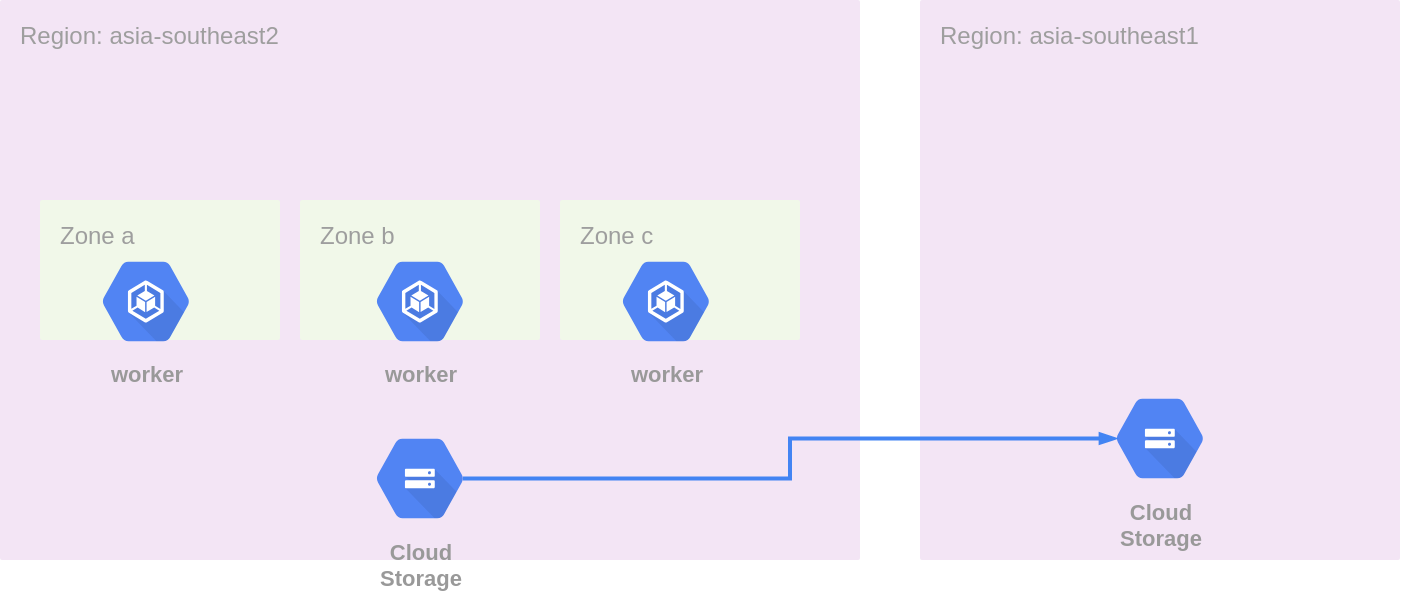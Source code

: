 <mxfile version="13.9.9" type="device" pages="2"><diagram id="hRCpsIo4QSS73Wnuq2XK" name="Page-1"><mxGraphModel dx="1106" dy="865" grid="1" gridSize="10" guides="1" tooltips="1" connect="1" arrows="1" fold="1" page="1" pageScale="1" pageWidth="1169" pageHeight="827" math="0" shadow="0"><root><mxCell id="0"/><mxCell id="1" parent="0"/><mxCell id="tXRjDYlIMDgl68MvsBz--1" value="Region: asia-southeast2" style="points=[[0,0,0],[0.25,0,0],[0.5,0,0],[0.75,0,0],[1,0,0],[1,0.25,0],[1,0.5,0],[1,0.75,0],[1,1,0],[0.75,1,0],[0.5,1,0],[0.25,1,0],[0,1,0],[0,0.75,0],[0,0.5,0],[0,0.25,0]];rounded=1;absoluteArcSize=1;arcSize=2;html=1;strokeColor=none;gradientColor=none;shadow=0;dashed=0;fontSize=12;fontColor=#9E9E9E;align=left;verticalAlign=top;spacing=10;spacingTop=-4;fillColor=#F3E5F5;" parent="1" vertex="1"><mxGeometry x="130" y="90" width="430" height="280" as="geometry"/></mxCell><mxCell id="tXRjDYlIMDgl68MvsBz--2" value="Zone a" style="points=[[0,0,0],[0.25,0,0],[0.5,0,0],[0.75,0,0],[1,0,0],[1,0.25,0],[1,0.5,0],[1,0.75,0],[1,1,0],[0.75,1,0],[0.5,1,0],[0.25,1,0],[0,1,0],[0,0.75,0],[0,0.5,0],[0,0.25,0]];rounded=1;absoluteArcSize=1;arcSize=2;html=1;strokeColor=none;gradientColor=none;shadow=0;dashed=0;fontSize=12;fontColor=#9E9E9E;align=left;verticalAlign=top;spacing=10;spacingTop=-4;fillColor=#F1F8E9;" parent="1" vertex="1"><mxGeometry x="150" y="190" width="120" height="70" as="geometry"/></mxCell><mxCell id="tXRjDYlIMDgl68MvsBz--3" value="Zone b" style="points=[[0,0,0],[0.25,0,0],[0.5,0,0],[0.75,0,0],[1,0,0],[1,0.25,0],[1,0.5,0],[1,0.75,0],[1,1,0],[0.75,1,0],[0.5,1,0],[0.25,1,0],[0,1,0],[0,0.75,0],[0,0.5,0],[0,0.25,0]];rounded=1;absoluteArcSize=1;arcSize=2;html=1;strokeColor=none;gradientColor=none;shadow=0;dashed=0;fontSize=12;fontColor=#9E9E9E;align=left;verticalAlign=top;spacing=10;spacingTop=-4;fillColor=#F1F8E9;" parent="1" vertex="1"><mxGeometry x="280" y="190" width="120" height="70" as="geometry"/></mxCell><mxCell id="tXRjDYlIMDgl68MvsBz--4" value="Zone c" style="points=[[0,0,0],[0.25,0,0],[0.5,0,0],[0.75,0,0],[1,0,0],[1,0.25,0],[1,0.5,0],[1,0.75,0],[1,1,0],[0.75,1,0],[0.5,1,0],[0.25,1,0],[0,1,0],[0,0.75,0],[0,0.5,0],[0,0.25,0]];rounded=1;absoluteArcSize=1;arcSize=2;html=1;strokeColor=none;gradientColor=none;shadow=0;dashed=0;fontSize=12;fontColor=#9E9E9E;align=left;verticalAlign=top;spacing=10;spacingTop=-4;fillColor=#F1F8E9;" parent="1" vertex="1"><mxGeometry x="410" y="190" width="120" height="70" as="geometry"/></mxCell><mxCell id="tXRjDYlIMDgl68MvsBz--7" value="worker" style="html=1;fillColor=#5184F3;strokeColor=none;verticalAlign=top;labelPosition=center;verticalLabelPosition=bottom;align=center;spacingTop=-6;fontSize=11;fontStyle=1;fontColor=#999999;shape=mxgraph.gcp2.hexIcon;prIcon=container_engine" parent="1" vertex="1"><mxGeometry x="170" y="211.5" width="66" height="58.5" as="geometry"/></mxCell><mxCell id="tXRjDYlIMDgl68MvsBz--8" value="worker" style="html=1;fillColor=#5184F3;strokeColor=none;verticalAlign=top;labelPosition=center;verticalLabelPosition=bottom;align=center;spacingTop=-6;fontSize=11;fontStyle=1;fontColor=#999999;shape=mxgraph.gcp2.hexIcon;prIcon=container_engine" parent="1" vertex="1"><mxGeometry x="307" y="211.5" width="66" height="58.5" as="geometry"/></mxCell><mxCell id="tXRjDYlIMDgl68MvsBz--9" value="worker" style="html=1;fillColor=#5184F3;strokeColor=none;verticalAlign=top;labelPosition=center;verticalLabelPosition=bottom;align=center;spacingTop=-6;fontSize=11;fontStyle=1;fontColor=#999999;shape=mxgraph.gcp2.hexIcon;prIcon=container_engine" parent="1" vertex="1"><mxGeometry x="430" y="211.5" width="66" height="58.5" as="geometry"/></mxCell><mxCell id="tXRjDYlIMDgl68MvsBz--10" value="Cloud&#10;Storage" style="html=1;fillColor=#5184F3;strokeColor=none;verticalAlign=top;labelPosition=center;verticalLabelPosition=bottom;align=center;spacingTop=-6;fontSize=11;fontStyle=1;fontColor=#999999;shape=mxgraph.gcp2.hexIcon;prIcon=cloud_storage" parent="1" vertex="1"><mxGeometry x="307" y="300" width="66" height="58.5" as="geometry"/></mxCell><mxCell id="tXRjDYlIMDgl68MvsBz--11" value="Region: asia-southeast1" style="points=[[0,0,0],[0.25,0,0],[0.5,0,0],[0.75,0,0],[1,0,0],[1,0.25,0],[1,0.5,0],[1,0.75,0],[1,1,0],[0.75,1,0],[0.5,1,0],[0.25,1,0],[0,1,0],[0,0.75,0],[0,0.5,0],[0,0.25,0]];rounded=1;absoluteArcSize=1;arcSize=2;html=1;strokeColor=none;gradientColor=none;shadow=0;dashed=0;fontSize=12;fontColor=#9E9E9E;align=left;verticalAlign=top;spacing=10;spacingTop=-4;fillColor=#F3E5F5;" parent="1" vertex="1"><mxGeometry x="590" y="90" width="240" height="280" as="geometry"/></mxCell><mxCell id="tXRjDYlIMDgl68MvsBz--12" value="Cloud&#10;Storage" style="html=1;fillColor=#5184F3;strokeColor=none;verticalAlign=top;labelPosition=center;verticalLabelPosition=bottom;align=center;spacingTop=-6;fontSize=11;fontStyle=1;fontColor=#999999;shape=mxgraph.gcp2.hexIcon;prIcon=cloud_storage" parent="1" vertex="1"><mxGeometry x="677" y="280" width="66" height="58.5" as="geometry"/></mxCell><mxCell id="tXRjDYlIMDgl68MvsBz--13" value="" style="edgeStyle=orthogonalEdgeStyle;fontSize=12;html=1;endArrow=blockThin;endFill=1;rounded=0;strokeWidth=2;endSize=4;startSize=4;dashed=0;strokeColor=#4284F3;entryX=0.175;entryY=0.5;entryDx=0;entryDy=0;entryPerimeter=0;exitX=0.825;exitY=0.5;exitDx=0;exitDy=0;exitPerimeter=0;" parent="1" source="tXRjDYlIMDgl68MvsBz--10" target="tXRjDYlIMDgl68MvsBz--12" edge="1"><mxGeometry width="100" relative="1" as="geometry"><mxPoint x="280" y="390" as="sourcePoint"/><mxPoint x="380" y="390" as="targetPoint"/></mxGeometry></mxCell></root></mxGraphModel></diagram><diagram id="tn-6XWaVbcn9kDJ-_rHw" name="Page-2"><mxGraphModel dx="1106" dy="865" grid="1" gridSize="10" guides="1" tooltips="1" connect="1" arrows="1" fold="1" page="1" pageScale="1" pageWidth="1169" pageHeight="827" math="0" shadow="0"><root><mxCell id="cEHokHyiF3TSSfsZwxJ9-0"/><mxCell id="cEHokHyiF3TSSfsZwxJ9-1" parent="cEHokHyiF3TSSfsZwxJ9-0"/><mxCell id="cEHokHyiF3TSSfsZwxJ9-2" value="org.com" style="rounded=0;whiteSpace=wrap;html=1;" vertex="1" parent="cEHokHyiF3TSSfsZwxJ9-1"><mxGeometry x="320" y="60" width="120" height="60" as="geometry"/></mxCell><mxCell id="cEHokHyiF3TSSfsZwxJ9-3" value="marketing" style="rounded=0;whiteSpace=wrap;html=1;" vertex="1" parent="cEHokHyiF3TSSfsZwxJ9-1"><mxGeometry x="80" y="160" width="120" height="60" as="geometry"/></mxCell><mxCell id="cEHokHyiF3TSSfsZwxJ9-4" value="hr" style="rounded=0;whiteSpace=wrap;html=1;" vertex="1" parent="cEHokHyiF3TSSfsZwxJ9-1"><mxGeometry x="240" y="160" width="120" height="60" as="geometry"/></mxCell><mxCell id="cEHokHyiF3TSSfsZwxJ9-5" value="finance" style="rounded=0;whiteSpace=wrap;html=1;" vertex="1" parent="cEHokHyiF3TSSfsZwxJ9-1"><mxGeometry x="400" y="160" width="120" height="60" as="geometry"/></mxCell><mxCell id="cEHokHyiF3TSSfsZwxJ9-6" value="operation" style="rounded=0;whiteSpace=wrap;html=1;" vertex="1" parent="cEHokHyiF3TSSfsZwxJ9-1"><mxGeometry x="560" y="160" width="120" height="60" as="geometry"/></mxCell><mxCell id="cEHokHyiF3TSSfsZwxJ9-7" value="it" style="rounded=0;whiteSpace=wrap;html=1;" vertex="1" parent="cEHokHyiF3TSSfsZwxJ9-1"><mxGeometry x="720" y="160" width="120" height="60" as="geometry"/></mxCell><mxCell id="cEHokHyiF3TSSfsZwxJ9-8" value="marketing-app1" style="rounded=0;whiteSpace=wrap;html=1;" vertex="1" parent="cEHokHyiF3TSSfsZwxJ9-1"><mxGeometry x="70" y="280" width="120" height="60" as="geometry"/></mxCell><mxCell id="cEHokHyiF3TSSfsZwxJ9-9" value="&lt;span&gt;marketing-app2&lt;/span&gt;" style="rounded=0;whiteSpace=wrap;html=1;" vertex="1" parent="cEHokHyiF3TSSfsZwxJ9-1"><mxGeometry x="70" y="450" width="120" height="60" as="geometry"/></mxCell><mxCell id="cEHokHyiF3TSSfsZwxJ9-10" value="dev" style="rounded=0;whiteSpace=wrap;html=1;" vertex="1" parent="cEHokHyiF3TSSfsZwxJ9-1"><mxGeometry x="10" y="360" width="120" height="60" as="geometry"/></mxCell><mxCell id="cEHokHyiF3TSSfsZwxJ9-11" value="uat" style="rounded=0;whiteSpace=wrap;html=1;" vertex="1" parent="cEHokHyiF3TSSfsZwxJ9-1"><mxGeometry x="150" y="360" width="120" height="60" as="geometry"/></mxCell><mxCell id="cEHokHyiF3TSSfsZwxJ9-12" value="prod" style="rounded=0;whiteSpace=wrap;html=1;" vertex="1" parent="cEHokHyiF3TSSfsZwxJ9-1"><mxGeometry x="290" y="360" width="120" height="60" as="geometry"/></mxCell><mxCell id="cEHokHyiF3TSSfsZwxJ9-13" value="dev" style="rounded=0;whiteSpace=wrap;html=1;" vertex="1" parent="cEHokHyiF3TSSfsZwxJ9-1"><mxGeometry x="10" y="540" width="120" height="60" as="geometry"/></mxCell><mxCell id="cEHokHyiF3TSSfsZwxJ9-14" value="prod" style="rounded=0;whiteSpace=wrap;html=1;" vertex="1" parent="cEHokHyiF3TSSfsZwxJ9-1"><mxGeometry x="160" y="540" width="120" height="60" as="geometry"/></mxCell></root></mxGraphModel></diagram></mxfile>